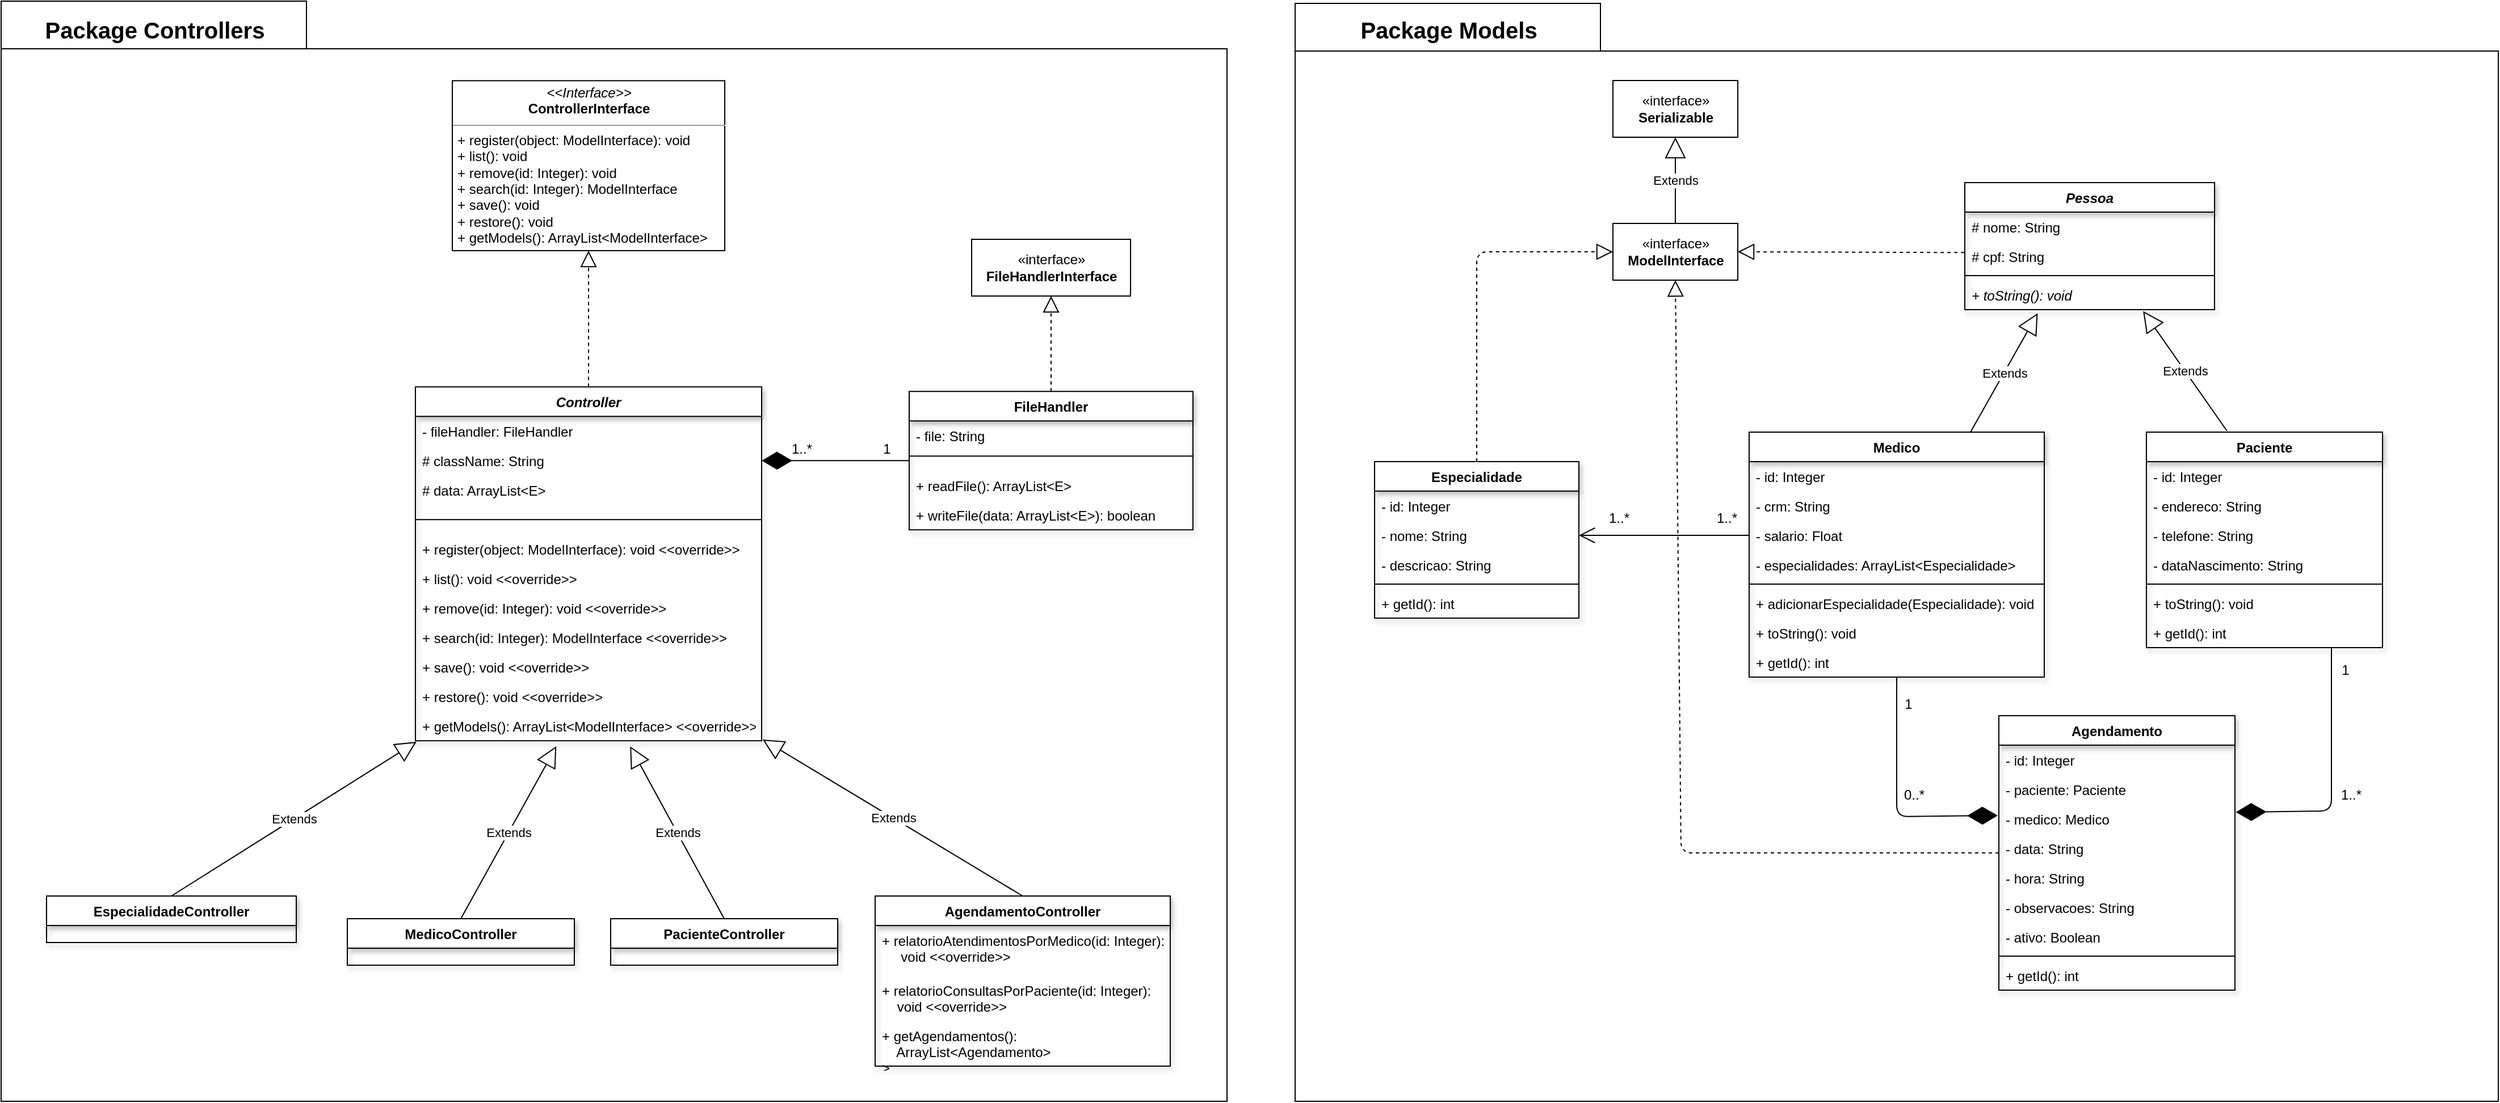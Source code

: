 <mxfile version="12.7.2" type="google"><diagram id="oE00nxNtzOqbaya8UX-O" name="Page-1"><mxGraphModel dx="4176" dy="1663" grid="1" gridSize="10" guides="1" tooltips="1" connect="1" arrows="1" fold="1" page="1" pageScale="1" pageWidth="827" pageHeight="1169" math="0" shadow="0"><root><mxCell id="0"/><mxCell id="1" parent="0"/><mxCell id="UIezE6eJsRzkrU7THx08-70" value="" style="shape=folder;fontStyle=1;spacingTop=10;tabWidth=269;tabHeight=42;tabPosition=left;html=1;" parent="1" vertex="1"><mxGeometry x="-3270" y="-290" width="1080" height="970" as="geometry"/></mxCell><mxCell id="UIezE6eJsRzkrU7THx08-71" value="Controller" style="swimlane;fontStyle=3;align=center;verticalAlign=top;childLayout=stackLayout;horizontal=1;startSize=26;horizontalStack=0;resizeParent=1;resizeParentMax=0;resizeLast=0;collapsible=1;marginBottom=0;shadow=1;" parent="1" vertex="1"><mxGeometry x="-2905" y="50.16" width="305" height="312" as="geometry"/></mxCell><mxCell id="UIezE6eJsRzkrU7THx08-72" value="- fileHandler: FileHandler" style="text;strokeColor=none;fillColor=none;align=left;verticalAlign=top;spacingLeft=4;spacingRight=4;overflow=hidden;rotatable=0;points=[[0,0.5],[1,0.5]];portConstraint=eastwest;" parent="UIezE6eJsRzkrU7THx08-71" vertex="1"><mxGeometry y="26" width="305" height="26" as="geometry"/></mxCell><mxCell id="UIezE6eJsRzkrU7THx08-73" value="# className: String" style="text;strokeColor=none;fillColor=none;align=left;verticalAlign=top;spacingLeft=4;spacingRight=4;overflow=hidden;rotatable=0;points=[[0,0.5],[1,0.5]];portConstraint=eastwest;" parent="UIezE6eJsRzkrU7THx08-71" vertex="1"><mxGeometry y="52" width="305" height="26" as="geometry"/></mxCell><mxCell id="UIezE6eJsRzkrU7THx08-74" value="# data: ArrayList&lt;E&gt;" style="text;strokeColor=none;fillColor=none;align=left;verticalAlign=top;spacingLeft=4;spacingRight=4;overflow=hidden;rotatable=0;points=[[0,0.5],[1,0.5]];portConstraint=eastwest;" parent="UIezE6eJsRzkrU7THx08-71" vertex="1"><mxGeometry y="78" width="305" height="26" as="geometry"/></mxCell><mxCell id="UIezE6eJsRzkrU7THx08-75" value="" style="line;strokeWidth=1;fillColor=none;align=left;verticalAlign=middle;spacingTop=-1;spacingLeft=3;spacingRight=3;rotatable=0;labelPosition=right;points=[];portConstraint=eastwest;" parent="UIezE6eJsRzkrU7THx08-71" vertex="1"><mxGeometry y="104" width="305" height="26" as="geometry"/></mxCell><mxCell id="UIezE6eJsRzkrU7THx08-76" value="+ register(object: ModelInterface): void &lt;&lt;override&gt;&gt;" style="text;strokeColor=none;fillColor=none;align=left;verticalAlign=top;spacingLeft=4;spacingRight=4;overflow=hidden;rotatable=0;points=[[0,0.5],[1,0.5]];portConstraint=eastwest;" parent="UIezE6eJsRzkrU7THx08-71" vertex="1"><mxGeometry y="130" width="305" height="26" as="geometry"/></mxCell><mxCell id="UIezE6eJsRzkrU7THx08-77" value="+ list(): void &lt;&lt;override&gt;&gt;" style="text;strokeColor=none;fillColor=none;align=left;verticalAlign=top;spacingLeft=4;spacingRight=4;overflow=hidden;rotatable=0;points=[[0,0.5],[1,0.5]];portConstraint=eastwest;" parent="UIezE6eJsRzkrU7THx08-71" vertex="1"><mxGeometry y="156" width="305" height="26" as="geometry"/></mxCell><mxCell id="Yf5UIkQNFQYLMl2tzeQf-1" value="+ remove(id: Integer): void &lt;&lt;override&gt;&gt;" style="text;strokeColor=none;fillColor=none;align=left;verticalAlign=top;spacingLeft=4;spacingRight=4;overflow=hidden;rotatable=0;points=[[0,0.5],[1,0.5]];portConstraint=eastwest;" parent="UIezE6eJsRzkrU7THx08-71" vertex="1"><mxGeometry y="182" width="305" height="26" as="geometry"/></mxCell><mxCell id="Yf5UIkQNFQYLMl2tzeQf-2" value="+ search(id: Integer): ModelInterface &lt;&lt;override&gt;&gt;" style="text;strokeColor=none;fillColor=none;align=left;verticalAlign=top;spacingLeft=4;spacingRight=4;overflow=hidden;rotatable=0;points=[[0,0.5],[1,0.5]];portConstraint=eastwest;" parent="UIezE6eJsRzkrU7THx08-71" vertex="1"><mxGeometry y="208" width="305" height="26" as="geometry"/></mxCell><mxCell id="UIezE6eJsRzkrU7THx08-78" value="+ save(): void &lt;&lt;override&gt;&gt;" style="text;strokeColor=none;fillColor=none;align=left;verticalAlign=top;spacingLeft=4;spacingRight=4;overflow=hidden;rotatable=0;points=[[0,0.5],[1,0.5]];portConstraint=eastwest;" parent="UIezE6eJsRzkrU7THx08-71" vertex="1"><mxGeometry y="234" width="305" height="26" as="geometry"/></mxCell><mxCell id="UIezE6eJsRzkrU7THx08-79" value="+ restore(): void &lt;&lt;override&gt;&gt;" style="text;strokeColor=none;fillColor=none;align=left;verticalAlign=top;spacingLeft=4;spacingRight=4;overflow=hidden;rotatable=0;points=[[0,0.5],[1,0.5]];portConstraint=eastwest;" parent="UIezE6eJsRzkrU7THx08-71" vertex="1"><mxGeometry y="260" width="305" height="26" as="geometry"/></mxCell><mxCell id="Yf5UIkQNFQYLMl2tzeQf-3" value="+ getModels(): ArrayList&lt;ModelInterface&gt; &lt;&lt;override&gt;&gt;" style="text;strokeColor=none;fillColor=none;align=left;verticalAlign=top;spacingLeft=4;spacingRight=4;overflow=hidden;rotatable=0;points=[[0,0.5],[1,0.5]];portConstraint=eastwest;" parent="UIezE6eJsRzkrU7THx08-71" vertex="1"><mxGeometry y="286" width="305" height="26" as="geometry"/></mxCell><mxCell id="UIezE6eJsRzkrU7THx08-80" value="&lt;p style=&quot;margin: 0px ; margin-top: 4px ; text-align: center&quot;&gt;&lt;i&gt;&amp;lt;&amp;lt;Interface&amp;gt;&amp;gt;&lt;/i&gt;&lt;br&gt;&lt;b&gt;ControllerInterface&lt;/b&gt;&lt;/p&gt;&lt;hr size=&quot;1&quot;&gt;&lt;p style=&quot;margin: 0px ; margin-left: 4px&quot;&gt;+ register(object: ModelInterface): void&lt;br&gt;+ list(): void&lt;/p&gt;&lt;p style=&quot;margin: 0px ; margin-left: 4px&quot;&gt;+ remove(id: Integer): void&lt;/p&gt;&lt;p style=&quot;margin: 0px ; margin-left: 4px&quot;&gt;+ search(id: Integer): ModelInterface&lt;/p&gt;&lt;p style=&quot;margin: 0px ; margin-left: 4px&quot;&gt;+ save(): void&lt;/p&gt;&lt;p style=&quot;margin: 0px ; margin-left: 4px&quot;&gt;+ restore(): void&lt;/p&gt;&lt;p style=&quot;margin: 0px ; margin-left: 4px&quot;&gt;+ getModels(): ArrayList&amp;lt;ModelInterface&amp;gt;&lt;/p&gt;&lt;p style=&quot;margin: 0px ; margin-left: 4px&quot;&gt;&lt;br&gt;&lt;/p&gt;" style="verticalAlign=top;align=left;overflow=fill;fontSize=12;fontFamily=Helvetica;html=1;" parent="1" vertex="1"><mxGeometry x="-2872.5" y="-219.84" width="240" height="149.84" as="geometry"/></mxCell><mxCell id="UIezE6eJsRzkrU7THx08-81" value="" style="endArrow=block;dashed=1;endFill=0;endSize=12;html=1;exitX=0.5;exitY=0;exitDx=0;exitDy=0;entryX=0.5;entryY=1;entryDx=0;entryDy=0;" parent="1" source="UIezE6eJsRzkrU7THx08-71" target="UIezE6eJsRzkrU7THx08-80" edge="1"><mxGeometry width="160" relative="1" as="geometry"><mxPoint x="-2870" y="-19.84" as="sourcePoint"/><mxPoint x="-2710" y="-19.84" as="targetPoint"/></mxGeometry></mxCell><mxCell id="UIezE6eJsRzkrU7THx08-82" value="FileHandler" style="swimlane;fontStyle=1;align=center;verticalAlign=top;childLayout=stackLayout;horizontal=1;startSize=26;horizontalStack=0;resizeParent=1;resizeParentMax=0;resizeLast=0;collapsible=1;marginBottom=0;shadow=1;" parent="1" vertex="1"><mxGeometry x="-2470" y="54.16" width="250" height="122" as="geometry"/></mxCell><mxCell id="UIezE6eJsRzkrU7THx08-84" value="- file: String" style="text;strokeColor=none;fillColor=none;align=left;verticalAlign=top;spacingLeft=4;spacingRight=4;overflow=hidden;rotatable=0;points=[[0,0.5],[1,0.5]];portConstraint=eastwest;" parent="UIezE6eJsRzkrU7THx08-82" vertex="1"><mxGeometry y="26" width="250" height="18" as="geometry"/></mxCell><mxCell id="UIezE6eJsRzkrU7THx08-85" value="" style="line;strokeWidth=1;fillColor=none;align=left;verticalAlign=middle;spacingTop=-1;spacingLeft=3;spacingRight=3;rotatable=0;labelPosition=right;points=[];portConstraint=eastwest;" parent="UIezE6eJsRzkrU7THx08-82" vertex="1"><mxGeometry y="44" width="250" height="26" as="geometry"/></mxCell><mxCell id="UIezE6eJsRzkrU7THx08-86" value="+ readFile(): ArrayList&lt;E&gt;" style="text;strokeColor=none;fillColor=none;align=left;verticalAlign=top;spacingLeft=4;spacingRight=4;overflow=hidden;rotatable=0;points=[[0,0.5],[1,0.5]];portConstraint=eastwest;" parent="UIezE6eJsRzkrU7THx08-82" vertex="1"><mxGeometry y="70" width="250" height="26" as="geometry"/></mxCell><mxCell id="UIezE6eJsRzkrU7THx08-87" value="+ writeFile(data: ArrayList&lt;E&gt;): boolean" style="text;strokeColor=none;fillColor=none;align=left;verticalAlign=top;spacingLeft=4;spacingRight=4;overflow=hidden;rotatable=0;points=[[0,0.5],[1,0.5]];portConstraint=eastwest;" parent="UIezE6eJsRzkrU7THx08-82" vertex="1"><mxGeometry y="96" width="250" height="26" as="geometry"/></mxCell><mxCell id="UIezE6eJsRzkrU7THx08-88" value="" style="endArrow=diamondThin;endFill=1;endSize=24;html=1;entryX=1;entryY=0.5;entryDx=0;entryDy=0;exitX=0;exitY=0.5;exitDx=0;exitDy=0;" parent="1" source="UIezE6eJsRzkrU7THx08-82" target="UIezE6eJsRzkrU7THx08-73" edge="1"><mxGeometry width="160" relative="1" as="geometry"><mxPoint x="-2580" y="270.16" as="sourcePoint"/><mxPoint x="-2420" y="270.16" as="targetPoint"/></mxGeometry></mxCell><mxCell id="UIezE6eJsRzkrU7THx08-89" value="1..*" style="text;html=1;align=center;verticalAlign=middle;resizable=0;points=[];;autosize=1;" parent="1" vertex="1"><mxGeometry x="-2580" y="95.16" width="30" height="20" as="geometry"/></mxCell><mxCell id="UIezE6eJsRzkrU7THx08-90" value="1" style="text;html=1;align=center;verticalAlign=middle;resizable=0;points=[];;autosize=1;" parent="1" vertex="1"><mxGeometry x="-2500" y="95.16" width="20" height="20" as="geometry"/></mxCell><mxCell id="UIezE6eJsRzkrU7THx08-91" value="EspecialidadeController" style="swimlane;fontStyle=1;align=center;verticalAlign=top;childLayout=stackLayout;horizontal=1;startSize=26;horizontalStack=0;resizeParent=1;resizeParentMax=0;resizeLast=0;collapsible=1;marginBottom=0;shadow=1;" parent="1" vertex="1"><mxGeometry x="-3230" y="499" width="220" height="41" as="geometry"/></mxCell><mxCell id="UIezE6eJsRzkrU7THx08-95" value="Extends" style="endArrow=block;endSize=16;endFill=0;html=1;exitX=0.5;exitY=0;exitDx=0;exitDy=0;entryX=0.003;entryY=1.032;entryDx=0;entryDy=0;entryPerimeter=0;" parent="1" source="UIezE6eJsRzkrU7THx08-91" target="Yf5UIkQNFQYLMl2tzeQf-3" edge="1"><mxGeometry width="160" relative="1" as="geometry"><mxPoint x="-3050" y="340.16" as="sourcePoint"/><mxPoint x="-2890" y="340.16" as="targetPoint"/></mxGeometry></mxCell><mxCell id="UIezE6eJsRzkrU7THx08-96" value="MedicoController" style="swimlane;fontStyle=1;align=center;verticalAlign=top;childLayout=stackLayout;horizontal=1;startSize=26;horizontalStack=0;resizeParent=1;resizeParentMax=0;resizeLast=0;collapsible=1;marginBottom=0;shadow=1;" parent="1" vertex="1"><mxGeometry x="-2965" y="519" width="200" height="41" as="geometry"/></mxCell><mxCell id="UIezE6eJsRzkrU7THx08-100" value="PacienteController" style="swimlane;fontStyle=1;align=center;verticalAlign=top;childLayout=stackLayout;horizontal=1;startSize=26;horizontalStack=0;resizeParent=1;resizeParentMax=0;resizeLast=0;collapsible=1;marginBottom=0;shadow=1;" parent="1" vertex="1"><mxGeometry x="-2733" y="519" width="200" height="41" as="geometry"/></mxCell><mxCell id="UIezE6eJsRzkrU7THx08-104" value="AgendamentoController" style="swimlane;fontStyle=1;align=center;verticalAlign=top;childLayout=stackLayout;horizontal=1;startSize=26;horizontalStack=0;resizeParent=1;resizeParentMax=0;resizeLast=0;collapsible=1;marginBottom=0;shadow=1;" parent="1" vertex="1"><mxGeometry x="-2500" y="499" width="260" height="150" as="geometry"/></mxCell><mxCell id="UIezE6eJsRzkrU7THx08-105" value="+ relatorioAtendimentosPorMedico(id: Integer): &#10;     void &lt;&lt;override&gt;&gt;" style="text;strokeColor=none;fillColor=none;align=left;verticalAlign=top;spacingLeft=4;spacingRight=4;overflow=hidden;rotatable=0;points=[[0,0.5],[1,0.5]];portConstraint=eastwest;" parent="UIezE6eJsRzkrU7THx08-104" vertex="1"><mxGeometry y="26" width="260" height="44" as="geometry"/></mxCell><mxCell id="UIezE6eJsRzkrU7THx08-106" value="+ relatorioConsultasPorPaciente(id: Integer):&#10;    void &lt;&lt;override&gt;&gt;" style="text;strokeColor=none;fillColor=none;align=left;verticalAlign=top;spacingLeft=4;spacingRight=4;overflow=hidden;rotatable=0;points=[[0,0.5],[1,0.5]];portConstraint=eastwest;" parent="UIezE6eJsRzkrU7THx08-104" vertex="1"><mxGeometry y="70" width="260" height="40" as="geometry"/></mxCell><mxCell id="UIezE6eJsRzkrU7THx08-107" value="+ getAgendamentos():&#10;    ArrayList&lt;Agendamento&gt;&#10;&gt;" style="text;strokeColor=none;fillColor=none;align=left;verticalAlign=top;spacingLeft=4;spacingRight=4;overflow=hidden;rotatable=0;points=[[0,0.5],[1,0.5]];portConstraint=eastwest;" parent="UIezE6eJsRzkrU7THx08-104" vertex="1"><mxGeometry y="110" width="260" height="40" as="geometry"/></mxCell><mxCell id="UIezE6eJsRzkrU7THx08-108" value="Extends" style="endArrow=block;endSize=16;endFill=0;html=1;exitX=0.5;exitY=0;exitDx=0;exitDy=0;entryX=0.407;entryY=1.186;entryDx=0;entryDy=0;entryPerimeter=0;" parent="1" source="UIezE6eJsRzkrU7THx08-96" target="Yf5UIkQNFQYLMl2tzeQf-3" edge="1"><mxGeometry width="160" relative="1" as="geometry"><mxPoint x="-3100" y="420.16" as="sourcePoint"/><mxPoint x="-2861.07" y="297.15" as="targetPoint"/></mxGeometry></mxCell><mxCell id="UIezE6eJsRzkrU7THx08-109" value="Extends" style="endArrow=block;endSize=16;endFill=0;html=1;exitX=0.5;exitY=0;exitDx=0;exitDy=0;entryX=0.62;entryY=1.186;entryDx=0;entryDy=0;entryPerimeter=0;" parent="1" source="UIezE6eJsRzkrU7THx08-100" target="Yf5UIkQNFQYLMl2tzeQf-3" edge="1"><mxGeometry width="160" relative="1" as="geometry"><mxPoint x="-3090" y="430.16" as="sourcePoint"/><mxPoint x="-2851.07" y="307.15" as="targetPoint"/></mxGeometry></mxCell><mxCell id="UIezE6eJsRzkrU7THx08-110" value="Extends" style="endArrow=block;endSize=16;endFill=0;html=1;exitX=0.5;exitY=0;exitDx=0;exitDy=0;entryX=1.003;entryY=0.955;entryDx=0;entryDy=0;entryPerimeter=0;" parent="1" source="UIezE6eJsRzkrU7THx08-104" target="Yf5UIkQNFQYLMl2tzeQf-3" edge="1"><mxGeometry width="160" relative="1" as="geometry"><mxPoint x="-3080" y="440.16" as="sourcePoint"/><mxPoint x="-2841.07" y="317.15" as="targetPoint"/></mxGeometry></mxCell><mxCell id="UIezE6eJsRzkrU7THx08-112" value="Package Controllers" style="text;html=1;align=center;verticalAlign=middle;resizable=0;points=[];;autosize=1;fontSize=20;fontStyle=1" parent="1" vertex="1"><mxGeometry x="-3240" y="-280" width="210" height="30" as="geometry"/></mxCell><mxCell id="UIezE6eJsRzkrU7THx08-113" value="" style="shape=folder;fontStyle=1;spacingTop=10;tabWidth=269;tabHeight=42;tabPosition=left;html=1;" parent="1" vertex="1"><mxGeometry x="-2130" y="-288" width="1060" height="968" as="geometry"/></mxCell><mxCell id="UIezE6eJsRzkrU7THx08-114" value="Medico" style="swimlane;fontStyle=1;align=center;verticalAlign=top;childLayout=stackLayout;horizontal=1;startSize=26;horizontalStack=0;resizeParent=1;resizeParentMax=0;resizeLast=0;collapsible=1;marginBottom=0;shadow=1;" parent="1" vertex="1"><mxGeometry x="-1730" y="90" width="260" height="216" as="geometry"/></mxCell><mxCell id="UIezE6eJsRzkrU7THx08-115" value="- id: Integer" style="text;strokeColor=none;fillColor=none;align=left;verticalAlign=top;spacingLeft=4;spacingRight=4;overflow=hidden;rotatable=0;points=[[0,0.5],[1,0.5]];portConstraint=eastwest;" parent="UIezE6eJsRzkrU7THx08-114" vertex="1"><mxGeometry y="26" width="260" height="26" as="geometry"/></mxCell><mxCell id="UIezE6eJsRzkrU7THx08-116" value="- crm: String" style="text;strokeColor=none;fillColor=none;align=left;verticalAlign=top;spacingLeft=4;spacingRight=4;overflow=hidden;rotatable=0;points=[[0,0.5],[1,0.5]];portConstraint=eastwest;" parent="UIezE6eJsRzkrU7THx08-114" vertex="1"><mxGeometry y="52" width="260" height="26" as="geometry"/></mxCell><mxCell id="UIezE6eJsRzkrU7THx08-117" value="- salario: Float" style="text;strokeColor=none;fillColor=none;align=left;verticalAlign=top;spacingLeft=4;spacingRight=4;overflow=hidden;rotatable=0;points=[[0,0.5],[1,0.5]];portConstraint=eastwest;" parent="UIezE6eJsRzkrU7THx08-114" vertex="1"><mxGeometry y="78" width="260" height="26" as="geometry"/></mxCell><mxCell id="UIezE6eJsRzkrU7THx08-118" value="- especialidades: ArrayList&lt;Especialidade&gt;" style="text;strokeColor=none;fillColor=none;align=left;verticalAlign=top;spacingLeft=4;spacingRight=4;overflow=hidden;rotatable=0;points=[[0,0.5],[1,0.5]];portConstraint=eastwest;" parent="UIezE6eJsRzkrU7THx08-114" vertex="1"><mxGeometry y="104" width="260" height="26" as="geometry"/></mxCell><mxCell id="UIezE6eJsRzkrU7THx08-119" value="" style="line;strokeWidth=1;fillColor=none;align=left;verticalAlign=middle;spacingTop=-1;spacingLeft=3;spacingRight=3;rotatable=0;labelPosition=right;points=[];portConstraint=eastwest;" parent="UIezE6eJsRzkrU7THx08-114" vertex="1"><mxGeometry y="130" width="260" height="8" as="geometry"/></mxCell><mxCell id="UIezE6eJsRzkrU7THx08-120" value="+ adicionarEspecialidade(Especialidade): void" style="text;strokeColor=none;fillColor=none;align=left;verticalAlign=top;spacingLeft=4;spacingRight=4;overflow=hidden;rotatable=0;points=[[0,0.5],[1,0.5]];portConstraint=eastwest;" parent="UIezE6eJsRzkrU7THx08-114" vertex="1"><mxGeometry y="138" width="260" height="26" as="geometry"/></mxCell><mxCell id="UIezE6eJsRzkrU7THx08-121" value="+ toString(): void" style="text;strokeColor=none;fillColor=none;align=left;verticalAlign=top;spacingLeft=4;spacingRight=4;overflow=hidden;rotatable=0;points=[[0,0.5],[1,0.5]];portConstraint=eastwest;" parent="UIezE6eJsRzkrU7THx08-114" vertex="1"><mxGeometry y="164" width="260" height="26" as="geometry"/></mxCell><mxCell id="Yf5UIkQNFQYLMl2tzeQf-15" value="+ getId(): int" style="text;strokeColor=none;fillColor=none;align=left;verticalAlign=top;spacingLeft=4;spacingRight=4;overflow=hidden;rotatable=0;points=[[0,0.5],[1,0.5]];portConstraint=eastwest;" parent="UIezE6eJsRzkrU7THx08-114" vertex="1"><mxGeometry y="190" width="260" height="26" as="geometry"/></mxCell><mxCell id="UIezE6eJsRzkrU7THx08-122" value="Paciente" style="swimlane;fontStyle=1;align=center;verticalAlign=top;childLayout=stackLayout;horizontal=1;startSize=26;horizontalStack=0;resizeParent=1;resizeParentMax=0;resizeLast=0;collapsible=1;marginBottom=0;shadow=1;" parent="1" vertex="1"><mxGeometry x="-1380" y="90" width="208" height="190" as="geometry"/></mxCell><mxCell id="UIezE6eJsRzkrU7THx08-123" value="- id: Integer" style="text;strokeColor=none;fillColor=none;align=left;verticalAlign=top;spacingLeft=4;spacingRight=4;overflow=hidden;rotatable=0;points=[[0,0.5],[1,0.5]];portConstraint=eastwest;" parent="UIezE6eJsRzkrU7THx08-122" vertex="1"><mxGeometry y="26" width="208" height="26" as="geometry"/></mxCell><mxCell id="UIezE6eJsRzkrU7THx08-124" value="- endereco: String" style="text;strokeColor=none;fillColor=none;align=left;verticalAlign=top;spacingLeft=4;spacingRight=4;overflow=hidden;rotatable=0;points=[[0,0.5],[1,0.5]];portConstraint=eastwest;" parent="UIezE6eJsRzkrU7THx08-122" vertex="1"><mxGeometry y="52" width="208" height="26" as="geometry"/></mxCell><mxCell id="UIezE6eJsRzkrU7THx08-125" value="- telefone: String" style="text;strokeColor=none;fillColor=none;align=left;verticalAlign=top;spacingLeft=4;spacingRight=4;overflow=hidden;rotatable=0;points=[[0,0.5],[1,0.5]];portConstraint=eastwest;" parent="UIezE6eJsRzkrU7THx08-122" vertex="1"><mxGeometry y="78" width="208" height="26" as="geometry"/></mxCell><mxCell id="UIezE6eJsRzkrU7THx08-126" value="- dataNascimento: String" style="text;strokeColor=none;fillColor=none;align=left;verticalAlign=top;spacingLeft=4;spacingRight=4;overflow=hidden;rotatable=0;points=[[0,0.5],[1,0.5]];portConstraint=eastwest;" parent="UIezE6eJsRzkrU7THx08-122" vertex="1"><mxGeometry y="104" width="208" height="26" as="geometry"/></mxCell><mxCell id="UIezE6eJsRzkrU7THx08-127" value="" style="line;strokeWidth=1;fillColor=none;align=left;verticalAlign=middle;spacingTop=-1;spacingLeft=3;spacingRight=3;rotatable=0;labelPosition=right;points=[];portConstraint=eastwest;" parent="UIezE6eJsRzkrU7THx08-122" vertex="1"><mxGeometry y="130" width="208" height="8" as="geometry"/></mxCell><mxCell id="UIezE6eJsRzkrU7THx08-128" value="+ toString(): void" style="text;strokeColor=none;fillColor=none;align=left;verticalAlign=top;spacingLeft=4;spacingRight=4;overflow=hidden;rotatable=0;points=[[0,0.5],[1,0.5]];portConstraint=eastwest;" parent="UIezE6eJsRzkrU7THx08-122" vertex="1"><mxGeometry y="138" width="208" height="26" as="geometry"/></mxCell><mxCell id="Yf5UIkQNFQYLMl2tzeQf-16" value="+ getId(): int" style="text;strokeColor=none;fillColor=none;align=left;verticalAlign=top;spacingLeft=4;spacingRight=4;overflow=hidden;rotatable=0;points=[[0,0.5],[1,0.5]];portConstraint=eastwest;" parent="UIezE6eJsRzkrU7THx08-122" vertex="1"><mxGeometry y="164" width="208" height="26" as="geometry"/></mxCell><mxCell id="UIezE6eJsRzkrU7THx08-129" value="Pessoa" style="swimlane;fontStyle=3;align=center;verticalAlign=top;childLayout=stackLayout;horizontal=1;startSize=26;horizontalStack=0;resizeParent=1;resizeParentMax=0;resizeLast=0;collapsible=1;marginBottom=0;shadow=1;" parent="1" vertex="1"><mxGeometry x="-1540" y="-130" width="220" height="112" as="geometry"><mxRectangle x="310" y="50" width="70" height="26" as="alternateBounds"/></mxGeometry></mxCell><mxCell id="UIezE6eJsRzkrU7THx08-130" value="# nome: String" style="text;strokeColor=none;fillColor=none;align=left;verticalAlign=top;spacingLeft=4;spacingRight=4;overflow=hidden;rotatable=0;points=[[0,0.5],[1,0.5]];portConstraint=eastwest;" parent="UIezE6eJsRzkrU7THx08-129" vertex="1"><mxGeometry y="26" width="220" height="26" as="geometry"/></mxCell><mxCell id="UIezE6eJsRzkrU7THx08-131" value="# cpf: String" style="text;strokeColor=none;fillColor=none;align=left;verticalAlign=top;spacingLeft=4;spacingRight=4;overflow=hidden;rotatable=0;points=[[0,0.5],[1,0.5]];portConstraint=eastwest;" parent="UIezE6eJsRzkrU7THx08-129" vertex="1"><mxGeometry y="52" width="220" height="26" as="geometry"/></mxCell><mxCell id="UIezE6eJsRzkrU7THx08-132" value="" style="line;strokeWidth=1;fillColor=none;align=left;verticalAlign=middle;spacingTop=-1;spacingLeft=3;spacingRight=3;rotatable=0;labelPosition=right;points=[];portConstraint=eastwest;" parent="UIezE6eJsRzkrU7THx08-129" vertex="1"><mxGeometry y="78" width="220" height="8" as="geometry"/></mxCell><mxCell id="UIezE6eJsRzkrU7THx08-133" value="+ toString(): void" style="text;strokeColor=none;fillColor=none;align=left;verticalAlign=top;spacingLeft=4;spacingRight=4;overflow=hidden;rotatable=0;points=[[0,0.5],[1,0.5]];portConstraint=eastwest;fontStyle=2" parent="UIezE6eJsRzkrU7THx08-129" vertex="1"><mxGeometry y="86" width="220" height="26" as="geometry"/></mxCell><mxCell id="UIezE6eJsRzkrU7THx08-134" value="Extends" style="endArrow=block;endSize=16;endFill=0;html=1;exitX=0.341;exitY=-0.006;exitDx=0;exitDy=0;exitPerimeter=0;entryX=0.714;entryY=1.051;entryDx=0;entryDy=0;entryPerimeter=0;" parent="1" source="UIezE6eJsRzkrU7THx08-122" target="UIezE6eJsRzkrU7THx08-133" edge="1"><mxGeometry width="160" relative="1" as="geometry"><mxPoint x="-1307" y="92" as="sourcePoint"/><mxPoint x="-1380" y="-18" as="targetPoint"/></mxGeometry></mxCell><mxCell id="UIezE6eJsRzkrU7THx08-135" value="Extends" style="endArrow=block;endSize=16;endFill=0;html=1;entryX=0.292;entryY=1.122;entryDx=0;entryDy=0;entryPerimeter=0;exitX=0.75;exitY=0;exitDx=0;exitDy=0;" parent="1" source="UIezE6eJsRzkrU7THx08-114" target="UIezE6eJsRzkrU7THx08-133" edge="1"><mxGeometry width="160" relative="1" as="geometry"><mxPoint x="-1610" as="sourcePoint"/><mxPoint x="-1450" as="targetPoint"/></mxGeometry></mxCell><mxCell id="UIezE6eJsRzkrU7THx08-141" value="" style="endArrow=open;endFill=1;endSize=12;html=1;exitX=0;exitY=0.5;exitDx=0;exitDy=0;entryX=1;entryY=0.5;entryDx=0;entryDy=0;" parent="1" source="UIezE6eJsRzkrU7THx08-117" target="Yf5UIkQNFQYLMl2tzeQf-49" edge="1"><mxGeometry width="160" relative="1" as="geometry"><mxPoint x="-1900" y="240" as="sourcePoint"/><mxPoint x="-1860" y="155" as="targetPoint"/></mxGeometry></mxCell><mxCell id="UIezE6eJsRzkrU7THx08-142" value="1..*" style="text;html=1;align=center;verticalAlign=middle;resizable=0;points=[];;autosize=1;direction=south;" parent="1" vertex="1"><mxGeometry x="-1860" y="156.16" width="30" height="20" as="geometry"/></mxCell><mxCell id="UIezE6eJsRzkrU7THx08-143" value="1..*" style="text;html=1;align=center;verticalAlign=middle;resizable=0;points=[];;autosize=1;" parent="1" vertex="1"><mxGeometry x="-1765" y="156.16" width="30" height="20" as="geometry"/></mxCell><mxCell id="UIezE6eJsRzkrU7THx08-153" value="" style="endArrow=diamondThin;endFill=1;endSize=24;html=1;exitX=0.5;exitY=1;exitDx=0;exitDy=0;" parent="1" source="UIezE6eJsRzkrU7THx08-114" edge="1"><mxGeometry width="160" relative="1" as="geometry"><mxPoint x="-1910" y="300" as="sourcePoint"/><mxPoint x="-1511" y="428" as="targetPoint"/><Array as="points"><mxPoint x="-1600" y="429"/></Array></mxGeometry></mxCell><mxCell id="UIezE6eJsRzkrU7THx08-154" value="" style="endArrow=diamondThin;endFill=1;endSize=24;html=1;entryX=1.004;entryY=0.274;entryDx=0;entryDy=0;entryPerimeter=0;" parent="1" target="Yf5UIkQNFQYLMl2tzeQf-31" edge="1"><mxGeometry width="160" relative="1" as="geometry"><mxPoint x="-1217" y="280" as="sourcePoint"/><mxPoint x="-1290" y="424" as="targetPoint"/><Array as="points"><mxPoint x="-1217" y="424"/></Array></mxGeometry></mxCell><mxCell id="UIezE6eJsRzkrU7THx08-155" value="1" style="text;html=1;align=center;verticalAlign=middle;resizable=0;points=[];;autosize=1;" parent="1" vertex="1"><mxGeometry x="-1600" y="320" width="20" height="20" as="geometry"/></mxCell><mxCell id="UIezE6eJsRzkrU7THx08-156" value="0..*" style="text;html=1;align=center;verticalAlign=middle;resizable=0;points=[];;autosize=1;" parent="1" vertex="1"><mxGeometry x="-1600" y="400" width="30" height="20" as="geometry"/></mxCell><mxCell id="UIezE6eJsRzkrU7THx08-157" value="1" style="text;html=1;align=center;verticalAlign=middle;resizable=0;points=[];;autosize=1;" parent="1" vertex="1"><mxGeometry x="-1215" y="290" width="20" height="20" as="geometry"/></mxCell><mxCell id="UIezE6eJsRzkrU7THx08-158" value="1..*" style="text;html=1;align=center;verticalAlign=middle;resizable=0;points=[];;autosize=1;" parent="1" vertex="1"><mxGeometry x="-1215" y="400" width="30" height="20" as="geometry"/></mxCell><mxCell id="UIezE6eJsRzkrU7THx08-159" value="«interface»&lt;br&gt;&lt;b&gt;ModelInterface&lt;/b&gt;" style="html=1;" parent="1" vertex="1"><mxGeometry x="-1850" y="-94" width="110" height="50" as="geometry"/></mxCell><mxCell id="UIezE6eJsRzkrU7THx08-161" value="" style="endArrow=block;dashed=1;endFill=0;endSize=12;html=1;exitX=0.5;exitY=0;exitDx=0;exitDy=0;entryX=0;entryY=0.5;entryDx=0;entryDy=0;" parent="1" source="Yf5UIkQNFQYLMl2tzeQf-47" target="UIezE6eJsRzkrU7THx08-159" edge="1"><mxGeometry width="160" relative="1" as="geometry"><mxPoint x="-1970" y="90" as="sourcePoint"/><mxPoint x="-1780" y="40" as="targetPoint"/><Array as="points"><mxPoint x="-1970" y="-69"/></Array></mxGeometry></mxCell><mxCell id="UIezE6eJsRzkrU7THx08-162" value="" style="endArrow=block;dashed=1;endFill=0;endSize=12;html=1;entryX=0.5;entryY=1;entryDx=0;entryDy=0;exitX=0;exitY=0.5;exitDx=0;exitDy=0;" parent="1" target="UIezE6eJsRzkrU7THx08-159" edge="1"><mxGeometry width="160" relative="1" as="geometry"><mxPoint x="-1510" y="461" as="sourcePoint"/><mxPoint x="-1690" y="360" as="targetPoint"/><Array as="points"><mxPoint x="-1790" y="461"/></Array></mxGeometry></mxCell><mxCell id="UIezE6eJsRzkrU7THx08-163" value="Package Models" style="text;html=1;align=center;verticalAlign=middle;resizable=0;points=[];;autosize=1;fontSize=20;fontStyle=1" parent="1" vertex="1"><mxGeometry x="-2080" y="-280" width="170" height="30" as="geometry"/></mxCell><mxCell id="Yf5UIkQNFQYLMl2tzeQf-9" value="«interface»&lt;br&gt;&lt;b&gt;Serializable&lt;/b&gt;" style="html=1;" parent="1" vertex="1"><mxGeometry x="-1850" y="-220" width="110" height="50" as="geometry"/></mxCell><mxCell id="Yf5UIkQNFQYLMl2tzeQf-11" value="Extends" style="endArrow=block;endSize=16;endFill=0;html=1;entryX=0.5;entryY=1;entryDx=0;entryDy=0;exitX=0.5;exitY=0;exitDx=0;exitDy=0;" parent="1" source="UIezE6eJsRzkrU7THx08-159" target="Yf5UIkQNFQYLMl2tzeQf-9" edge="1"><mxGeometry width="160" relative="1" as="geometry"><mxPoint x="-1850" y="-65.17" as="sourcePoint"/><mxPoint x="-1790.76" y="-169.998" as="targetPoint"/></mxGeometry></mxCell><mxCell id="Yf5UIkQNFQYLMl2tzeQf-12" value="" style="endArrow=block;dashed=1;endFill=0;endSize=12;html=1;exitX=-0.002;exitY=0.372;exitDx=0;exitDy=0;entryX=1;entryY=0.5;entryDx=0;entryDy=0;exitPerimeter=0;" parent="1" edge="1"><mxGeometry width="160" relative="1" as="geometry"><mxPoint x="-1540.44" y="-68.328" as="sourcePoint"/><mxPoint x="-1740" y="-69" as="targetPoint"/></mxGeometry></mxCell><mxCell id="Yf5UIkQNFQYLMl2tzeQf-28" value="Agendamento" style="swimlane;fontStyle=1;align=center;verticalAlign=top;childLayout=stackLayout;horizontal=1;startSize=26;horizontalStack=0;resizeParent=1;resizeParentMax=0;resizeLast=0;collapsible=1;marginBottom=0;shadow=1;" parent="1" vertex="1"><mxGeometry x="-1510" y="340" width="208" height="242" as="geometry"/></mxCell><mxCell id="Yf5UIkQNFQYLMl2tzeQf-29" value="- id: Integer" style="text;strokeColor=none;fillColor=none;align=left;verticalAlign=top;spacingLeft=4;spacingRight=4;overflow=hidden;rotatable=0;points=[[0,0.5],[1,0.5]];portConstraint=eastwest;" parent="Yf5UIkQNFQYLMl2tzeQf-28" vertex="1"><mxGeometry y="26" width="208" height="26" as="geometry"/></mxCell><mxCell id="Yf5UIkQNFQYLMl2tzeQf-30" value="- paciente: Paciente" style="text;strokeColor=none;fillColor=none;align=left;verticalAlign=top;spacingLeft=4;spacingRight=4;overflow=hidden;rotatable=0;points=[[0,0.5],[1,0.5]];portConstraint=eastwest;" parent="Yf5UIkQNFQYLMl2tzeQf-28" vertex="1"><mxGeometry y="52" width="208" height="26" as="geometry"/></mxCell><mxCell id="Yf5UIkQNFQYLMl2tzeQf-31" value="- medico: Medico" style="text;strokeColor=none;fillColor=none;align=left;verticalAlign=top;spacingLeft=4;spacingRight=4;overflow=hidden;rotatable=0;points=[[0,0.5],[1,0.5]];portConstraint=eastwest;" parent="Yf5UIkQNFQYLMl2tzeQf-28" vertex="1"><mxGeometry y="78" width="208" height="26" as="geometry"/></mxCell><mxCell id="Yf5UIkQNFQYLMl2tzeQf-32" value="- data: String" style="text;strokeColor=none;fillColor=none;align=left;verticalAlign=top;spacingLeft=4;spacingRight=4;overflow=hidden;rotatable=0;points=[[0,0.5],[1,0.5]];portConstraint=eastwest;" parent="Yf5UIkQNFQYLMl2tzeQf-28" vertex="1"><mxGeometry y="104" width="208" height="26" as="geometry"/></mxCell><mxCell id="Yf5UIkQNFQYLMl2tzeQf-44" value="- hora: String" style="text;strokeColor=none;fillColor=none;align=left;verticalAlign=top;spacingLeft=4;spacingRight=4;overflow=hidden;rotatable=0;points=[[0,0.5],[1,0.5]];portConstraint=eastwest;" parent="Yf5UIkQNFQYLMl2tzeQf-28" vertex="1"><mxGeometry y="130" width="208" height="26" as="geometry"/></mxCell><mxCell id="Yf5UIkQNFQYLMl2tzeQf-45" value="- observacoes: String" style="text;strokeColor=none;fillColor=none;align=left;verticalAlign=top;spacingLeft=4;spacingRight=4;overflow=hidden;rotatable=0;points=[[0,0.5],[1,0.5]];portConstraint=eastwest;" parent="Yf5UIkQNFQYLMl2tzeQf-28" vertex="1"><mxGeometry y="156" width="208" height="26" as="geometry"/></mxCell><mxCell id="Yf5UIkQNFQYLMl2tzeQf-46" value="- ativo: Boolean" style="text;strokeColor=none;fillColor=none;align=left;verticalAlign=top;spacingLeft=4;spacingRight=4;overflow=hidden;rotatable=0;points=[[0,0.5],[1,0.5]];portConstraint=eastwest;" parent="Yf5UIkQNFQYLMl2tzeQf-28" vertex="1"><mxGeometry y="182" width="208" height="26" as="geometry"/></mxCell><mxCell id="Yf5UIkQNFQYLMl2tzeQf-33" value="" style="line;strokeWidth=1;fillColor=none;align=left;verticalAlign=middle;spacingTop=-1;spacingLeft=3;spacingRight=3;rotatable=0;labelPosition=right;points=[];portConstraint=eastwest;" parent="Yf5UIkQNFQYLMl2tzeQf-28" vertex="1"><mxGeometry y="208" width="208" height="8" as="geometry"/></mxCell><mxCell id="Yf5UIkQNFQYLMl2tzeQf-35" value="+ getId(): int" style="text;strokeColor=none;fillColor=none;align=left;verticalAlign=top;spacingLeft=4;spacingRight=4;overflow=hidden;rotatable=0;points=[[0,0.5],[1,0.5]];portConstraint=eastwest;" parent="Yf5UIkQNFQYLMl2tzeQf-28" vertex="1"><mxGeometry y="216" width="208" height="26" as="geometry"/></mxCell><mxCell id="Yf5UIkQNFQYLMl2tzeQf-47" value="Especialidade" style="swimlane;fontStyle=1;align=center;verticalAlign=top;childLayout=stackLayout;horizontal=1;startSize=26;horizontalStack=0;resizeParent=1;resizeParentMax=0;resizeLast=0;collapsible=1;marginBottom=0;shadow=1;" parent="1" vertex="1"><mxGeometry x="-2060" y="116" width="180" height="138" as="geometry"/></mxCell><mxCell id="Yf5UIkQNFQYLMl2tzeQf-48" value="- id: Integer" style="text;strokeColor=none;fillColor=none;align=left;verticalAlign=top;spacingLeft=4;spacingRight=4;overflow=hidden;rotatable=0;points=[[0,0.5],[1,0.5]];portConstraint=eastwest;" parent="Yf5UIkQNFQYLMl2tzeQf-47" vertex="1"><mxGeometry y="26" width="180" height="26" as="geometry"/></mxCell><mxCell id="Yf5UIkQNFQYLMl2tzeQf-49" value="- nome: String" style="text;strokeColor=none;fillColor=none;align=left;verticalAlign=top;spacingLeft=4;spacingRight=4;overflow=hidden;rotatable=0;points=[[0,0.5],[1,0.5]];portConstraint=eastwest;" parent="Yf5UIkQNFQYLMl2tzeQf-47" vertex="1"><mxGeometry y="52" width="180" height="26" as="geometry"/></mxCell><mxCell id="Yf5UIkQNFQYLMl2tzeQf-50" value="- descricao: String" style="text;strokeColor=none;fillColor=none;align=left;verticalAlign=top;spacingLeft=4;spacingRight=4;overflow=hidden;rotatable=0;points=[[0,0.5],[1,0.5]];portConstraint=eastwest;" parent="Yf5UIkQNFQYLMl2tzeQf-47" vertex="1"><mxGeometry y="78" width="180" height="26" as="geometry"/></mxCell><mxCell id="Yf5UIkQNFQYLMl2tzeQf-52" value="" style="line;strokeWidth=1;fillColor=none;align=left;verticalAlign=middle;spacingTop=-1;spacingLeft=3;spacingRight=3;rotatable=0;labelPosition=right;points=[];portConstraint=eastwest;" parent="Yf5UIkQNFQYLMl2tzeQf-47" vertex="1"><mxGeometry y="104" width="180" height="8" as="geometry"/></mxCell><mxCell id="Yf5UIkQNFQYLMl2tzeQf-55" value="+ getId(): int" style="text;strokeColor=none;fillColor=none;align=left;verticalAlign=top;spacingLeft=4;spacingRight=4;overflow=hidden;rotatable=0;points=[[0,0.5],[1,0.5]];portConstraint=eastwest;" parent="Yf5UIkQNFQYLMl2tzeQf-47" vertex="1"><mxGeometry y="112" width="180" height="26" as="geometry"/></mxCell><mxCell id="keYTMfo6c_wbsj-ZZWvl-1" value="«interface»&lt;br&gt;&lt;b&gt;FileHandlerInterface&lt;/b&gt;" style="html=1;" vertex="1" parent="1"><mxGeometry x="-2415" y="-80" width="140" height="50" as="geometry"/></mxCell><mxCell id="keYTMfo6c_wbsj-ZZWvl-2" value="" style="endArrow=block;dashed=1;endFill=0;endSize=12;html=1;exitX=0.5;exitY=0;exitDx=0;exitDy=0;entryX=0.5;entryY=1;entryDx=0;entryDy=0;" edge="1" parent="1" source="UIezE6eJsRzkrU7THx08-82" target="keYTMfo6c_wbsj-ZZWvl-1"><mxGeometry width="160" relative="1" as="geometry"><mxPoint x="-2350" y="185" as="sourcePoint"/><mxPoint x="-2230" as="targetPoint"/></mxGeometry></mxCell></root></mxGraphModel></diagram></mxfile>